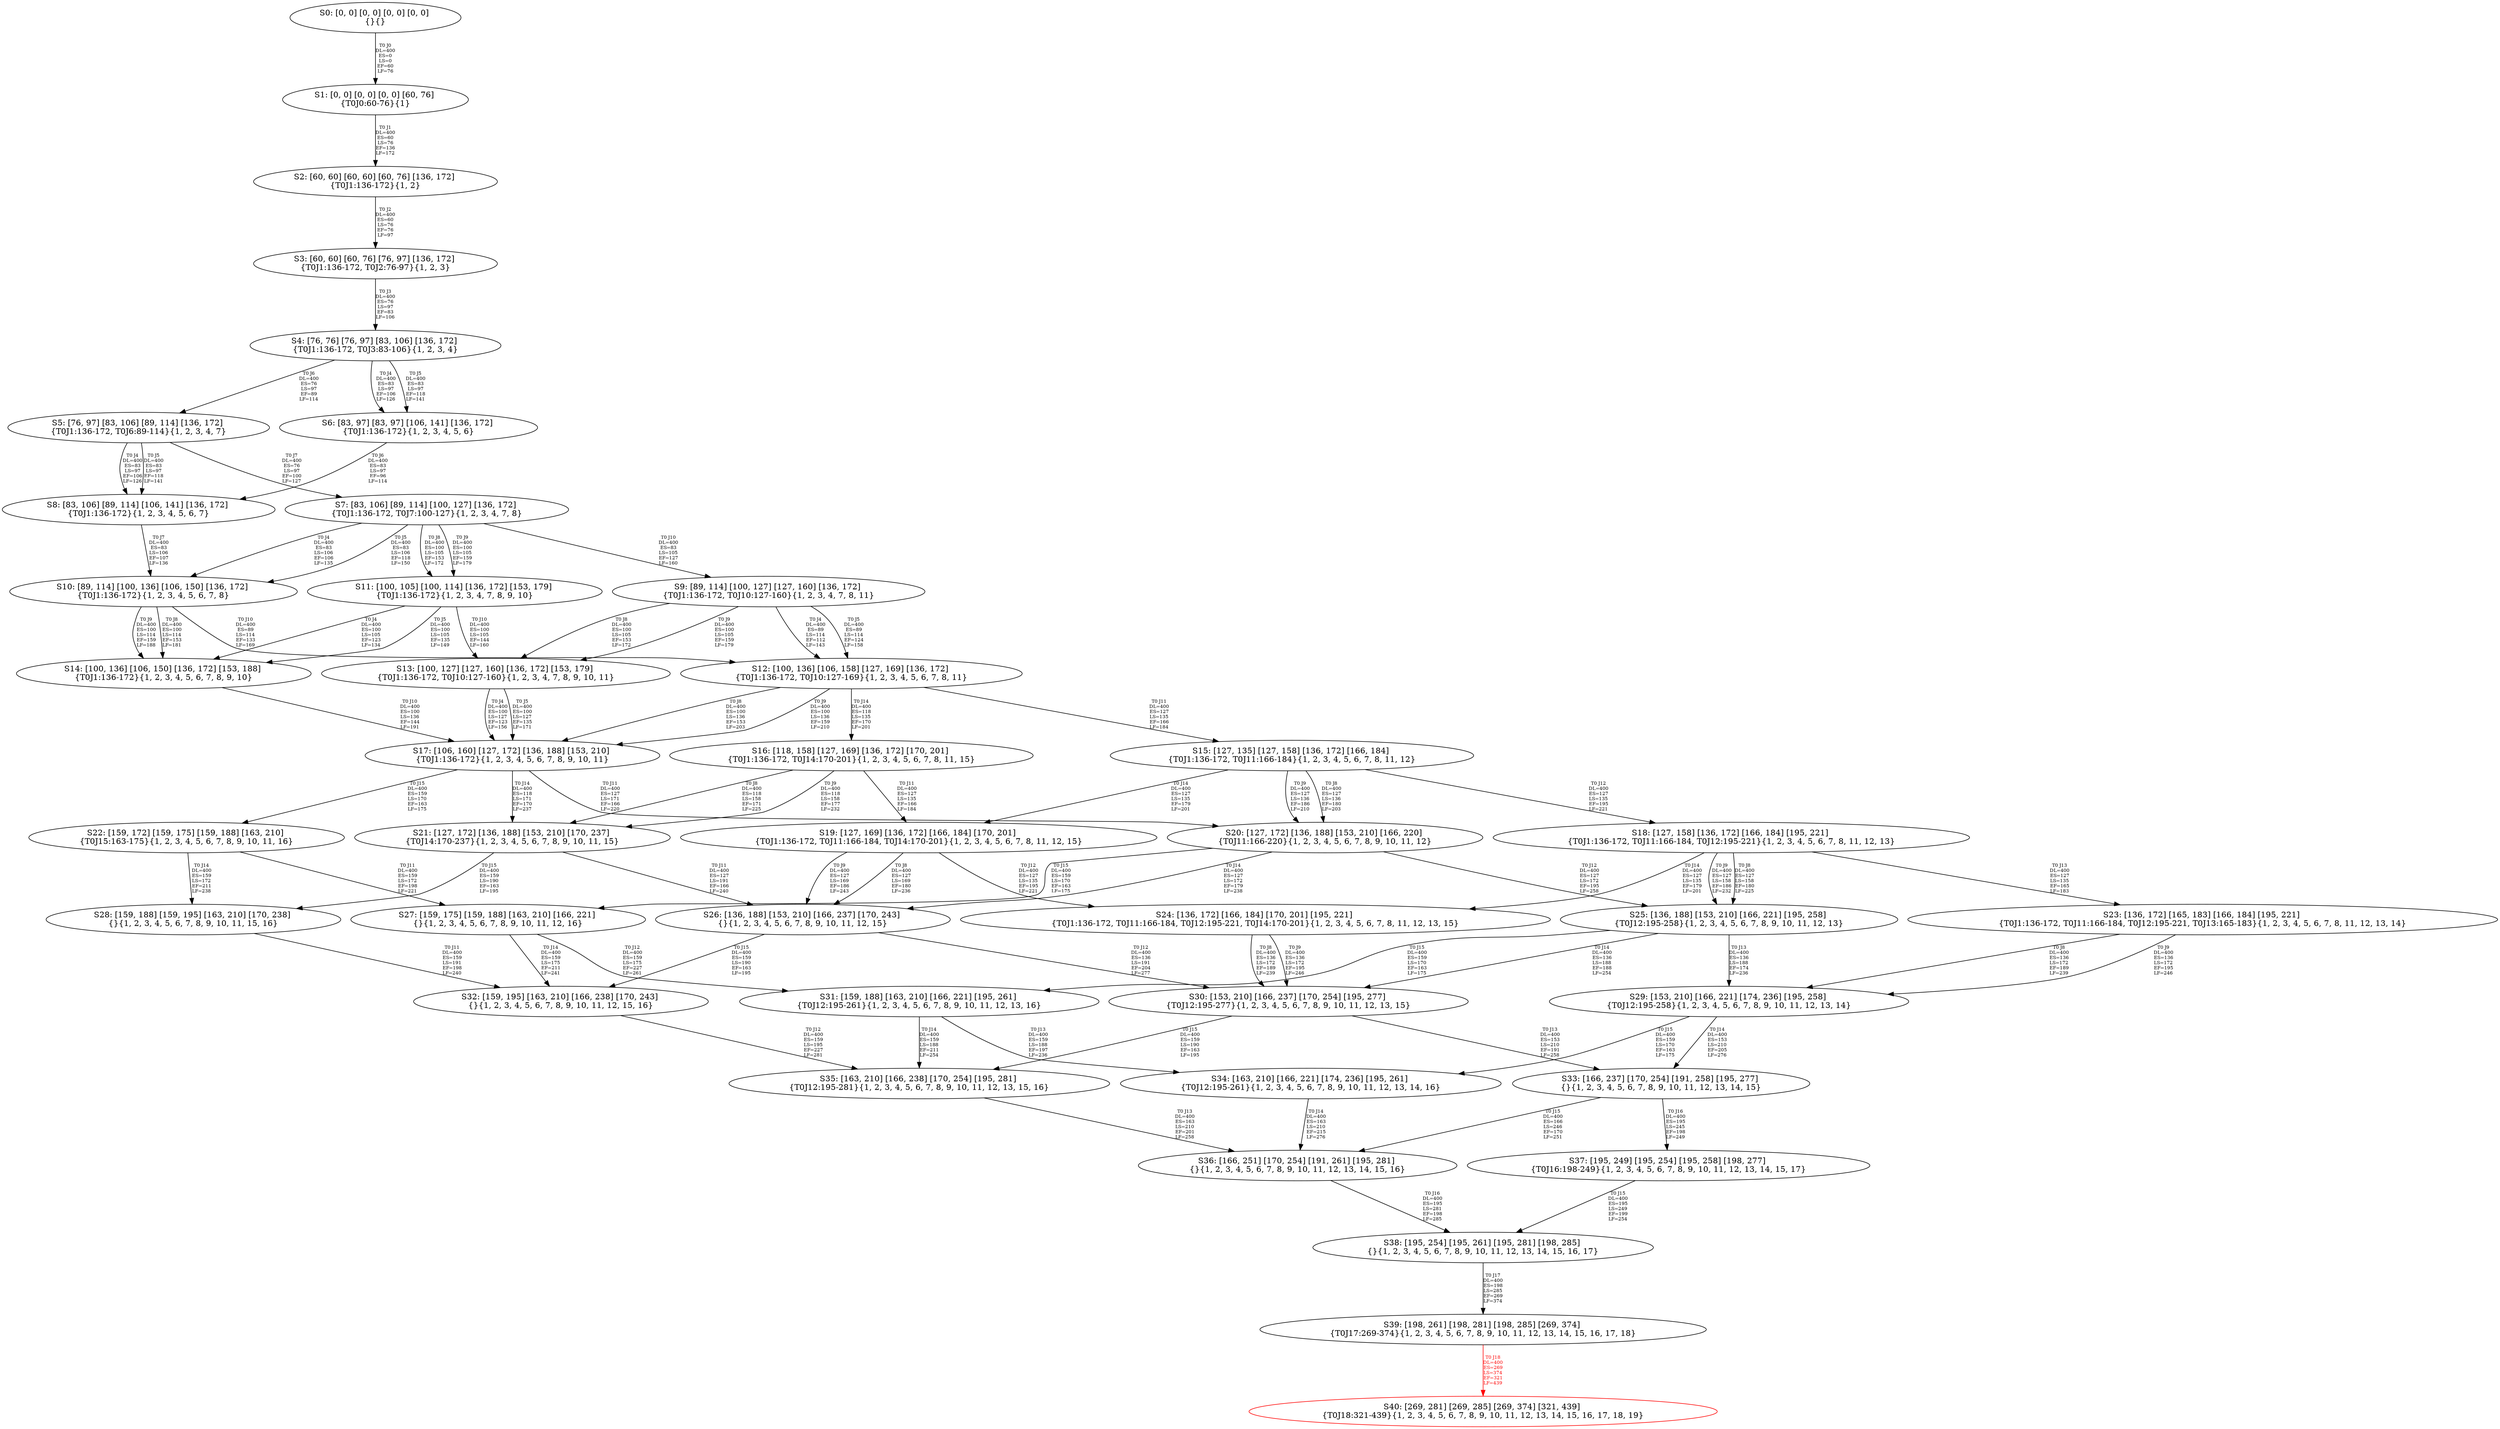 digraph {
	S0[label="S0: [0, 0] [0, 0] [0, 0] [0, 0] \n{}{}"];
	S1[label="S1: [0, 0] [0, 0] [0, 0] [60, 76] \n{T0J0:60-76}{1}"];
	S2[label="S2: [60, 60] [60, 60] [60, 76] [136, 172] \n{T0J1:136-172}{1, 2}"];
	S3[label="S3: [60, 60] [60, 76] [76, 97] [136, 172] \n{T0J1:136-172, T0J2:76-97}{1, 2, 3}"];
	S4[label="S4: [76, 76] [76, 97] [83, 106] [136, 172] \n{T0J1:136-172, T0J3:83-106}{1, 2, 3, 4}"];
	S5[label="S5: [76, 97] [83, 106] [89, 114] [136, 172] \n{T0J1:136-172, T0J6:89-114}{1, 2, 3, 4, 7}"];
	S6[label="S6: [83, 97] [83, 97] [106, 141] [136, 172] \n{T0J1:136-172}{1, 2, 3, 4, 5, 6}"];
	S7[label="S7: [83, 106] [89, 114] [100, 127] [136, 172] \n{T0J1:136-172, T0J7:100-127}{1, 2, 3, 4, 7, 8}"];
	S8[label="S8: [83, 106] [89, 114] [106, 141] [136, 172] \n{T0J1:136-172}{1, 2, 3, 4, 5, 6, 7}"];
	S9[label="S9: [89, 114] [100, 127] [127, 160] [136, 172] \n{T0J1:136-172, T0J10:127-160}{1, 2, 3, 4, 7, 8, 11}"];
	S10[label="S10: [89, 114] [100, 136] [106, 150] [136, 172] \n{T0J1:136-172}{1, 2, 3, 4, 5, 6, 7, 8}"];
	S11[label="S11: [100, 105] [100, 114] [136, 172] [153, 179] \n{T0J1:136-172}{1, 2, 3, 4, 7, 8, 9, 10}"];
	S12[label="S12: [100, 136] [106, 158] [127, 169] [136, 172] \n{T0J1:136-172, T0J10:127-169}{1, 2, 3, 4, 5, 6, 7, 8, 11}"];
	S13[label="S13: [100, 127] [127, 160] [136, 172] [153, 179] \n{T0J1:136-172, T0J10:127-160}{1, 2, 3, 4, 7, 8, 9, 10, 11}"];
	S14[label="S14: [100, 136] [106, 150] [136, 172] [153, 188] \n{T0J1:136-172}{1, 2, 3, 4, 5, 6, 7, 8, 9, 10}"];
	S15[label="S15: [127, 135] [127, 158] [136, 172] [166, 184] \n{T0J1:136-172, T0J11:166-184}{1, 2, 3, 4, 5, 6, 7, 8, 11, 12}"];
	S16[label="S16: [118, 158] [127, 169] [136, 172] [170, 201] \n{T0J1:136-172, T0J14:170-201}{1, 2, 3, 4, 5, 6, 7, 8, 11, 15}"];
	S17[label="S17: [106, 160] [127, 172] [136, 188] [153, 210] \n{T0J1:136-172}{1, 2, 3, 4, 5, 6, 7, 8, 9, 10, 11}"];
	S18[label="S18: [127, 158] [136, 172] [166, 184] [195, 221] \n{T0J1:136-172, T0J11:166-184, T0J12:195-221}{1, 2, 3, 4, 5, 6, 7, 8, 11, 12, 13}"];
	S19[label="S19: [127, 169] [136, 172] [166, 184] [170, 201] \n{T0J1:136-172, T0J11:166-184, T0J14:170-201}{1, 2, 3, 4, 5, 6, 7, 8, 11, 12, 15}"];
	S20[label="S20: [127, 172] [136, 188] [153, 210] [166, 220] \n{T0J11:166-220}{1, 2, 3, 4, 5, 6, 7, 8, 9, 10, 11, 12}"];
	S21[label="S21: [127, 172] [136, 188] [153, 210] [170, 237] \n{T0J14:170-237}{1, 2, 3, 4, 5, 6, 7, 8, 9, 10, 11, 15}"];
	S22[label="S22: [159, 172] [159, 175] [159, 188] [163, 210] \n{T0J15:163-175}{1, 2, 3, 4, 5, 6, 7, 8, 9, 10, 11, 16}"];
	S23[label="S23: [136, 172] [165, 183] [166, 184] [195, 221] \n{T0J1:136-172, T0J11:166-184, T0J12:195-221, T0J13:165-183}{1, 2, 3, 4, 5, 6, 7, 8, 11, 12, 13, 14}"];
	S24[label="S24: [136, 172] [166, 184] [170, 201] [195, 221] \n{T0J1:136-172, T0J11:166-184, T0J12:195-221, T0J14:170-201}{1, 2, 3, 4, 5, 6, 7, 8, 11, 12, 13, 15}"];
	S25[label="S25: [136, 188] [153, 210] [166, 221] [195, 258] \n{T0J12:195-258}{1, 2, 3, 4, 5, 6, 7, 8, 9, 10, 11, 12, 13}"];
	S26[label="S26: [136, 188] [153, 210] [166, 237] [170, 243] \n{}{1, 2, 3, 4, 5, 6, 7, 8, 9, 10, 11, 12, 15}"];
	S27[label="S27: [159, 175] [159, 188] [163, 210] [166, 221] \n{}{1, 2, 3, 4, 5, 6, 7, 8, 9, 10, 11, 12, 16}"];
	S28[label="S28: [159, 188] [159, 195] [163, 210] [170, 238] \n{}{1, 2, 3, 4, 5, 6, 7, 8, 9, 10, 11, 15, 16}"];
	S29[label="S29: [153, 210] [166, 221] [174, 236] [195, 258] \n{T0J12:195-258}{1, 2, 3, 4, 5, 6, 7, 8, 9, 10, 11, 12, 13, 14}"];
	S30[label="S30: [153, 210] [166, 237] [170, 254] [195, 277] \n{T0J12:195-277}{1, 2, 3, 4, 5, 6, 7, 8, 9, 10, 11, 12, 13, 15}"];
	S31[label="S31: [159, 188] [163, 210] [166, 221] [195, 261] \n{T0J12:195-261}{1, 2, 3, 4, 5, 6, 7, 8, 9, 10, 11, 12, 13, 16}"];
	S32[label="S32: [159, 195] [163, 210] [166, 238] [170, 243] \n{}{1, 2, 3, 4, 5, 6, 7, 8, 9, 10, 11, 12, 15, 16}"];
	S33[label="S33: [166, 237] [170, 254] [191, 258] [195, 277] \n{}{1, 2, 3, 4, 5, 6, 7, 8, 9, 10, 11, 12, 13, 14, 15}"];
	S34[label="S34: [163, 210] [166, 221] [174, 236] [195, 261] \n{T0J12:195-261}{1, 2, 3, 4, 5, 6, 7, 8, 9, 10, 11, 12, 13, 14, 16}"];
	S35[label="S35: [163, 210] [166, 238] [170, 254] [195, 281] \n{T0J12:195-281}{1, 2, 3, 4, 5, 6, 7, 8, 9, 10, 11, 12, 13, 15, 16}"];
	S36[label="S36: [166, 251] [170, 254] [191, 261] [195, 281] \n{}{1, 2, 3, 4, 5, 6, 7, 8, 9, 10, 11, 12, 13, 14, 15, 16}"];
	S37[label="S37: [195, 249] [195, 254] [195, 258] [198, 277] \n{T0J16:198-249}{1, 2, 3, 4, 5, 6, 7, 8, 9, 10, 11, 12, 13, 14, 15, 17}"];
	S38[label="S38: [195, 254] [195, 261] [195, 281] [198, 285] \n{}{1, 2, 3, 4, 5, 6, 7, 8, 9, 10, 11, 12, 13, 14, 15, 16, 17}"];
	S39[label="S39: [198, 261] [198, 281] [198, 285] [269, 374] \n{T0J17:269-374}{1, 2, 3, 4, 5, 6, 7, 8, 9, 10, 11, 12, 13, 14, 15, 16, 17, 18}"];
	S40[label="S40: [269, 281] [269, 285] [269, 374] [321, 439] \n{T0J18:321-439}{1, 2, 3, 4, 5, 6, 7, 8, 9, 10, 11, 12, 13, 14, 15, 16, 17, 18, 19}"];
	S0 -> S1[label="T0 J0\nDL=400\nES=0\nLS=0\nEF=60\nLF=76",fontsize=8];
	S1 -> S2[label="T0 J1\nDL=400\nES=60\nLS=76\nEF=136\nLF=172",fontsize=8];
	S2 -> S3[label="T0 J2\nDL=400\nES=60\nLS=76\nEF=76\nLF=97",fontsize=8];
	S3 -> S4[label="T0 J3\nDL=400\nES=76\nLS=97\nEF=83\nLF=106",fontsize=8];
	S4 -> S6[label="T0 J4\nDL=400\nES=83\nLS=97\nEF=106\nLF=126",fontsize=8];
	S4 -> S6[label="T0 J5\nDL=400\nES=83\nLS=97\nEF=118\nLF=141",fontsize=8];
	S4 -> S5[label="T0 J6\nDL=400\nES=76\nLS=97\nEF=89\nLF=114",fontsize=8];
	S5 -> S8[label="T0 J4\nDL=400\nES=83\nLS=97\nEF=106\nLF=126",fontsize=8];
	S5 -> S8[label="T0 J5\nDL=400\nES=83\nLS=97\nEF=118\nLF=141",fontsize=8];
	S5 -> S7[label="T0 J7\nDL=400\nES=76\nLS=97\nEF=100\nLF=127",fontsize=8];
	S6 -> S8[label="T0 J6\nDL=400\nES=83\nLS=97\nEF=96\nLF=114",fontsize=8];
	S7 -> S10[label="T0 J4\nDL=400\nES=83\nLS=106\nEF=106\nLF=135",fontsize=8];
	S7 -> S10[label="T0 J5\nDL=400\nES=83\nLS=106\nEF=118\nLF=150",fontsize=8];
	S7 -> S11[label="T0 J8\nDL=400\nES=100\nLS=105\nEF=153\nLF=172",fontsize=8];
	S7 -> S11[label="T0 J9\nDL=400\nES=100\nLS=105\nEF=159\nLF=179",fontsize=8];
	S7 -> S9[label="T0 J10\nDL=400\nES=83\nLS=105\nEF=127\nLF=160",fontsize=8];
	S8 -> S10[label="T0 J7\nDL=400\nES=83\nLS=106\nEF=107\nLF=136",fontsize=8];
	S9 -> S12[label="T0 J4\nDL=400\nES=89\nLS=114\nEF=112\nLF=143",fontsize=8];
	S9 -> S12[label="T0 J5\nDL=400\nES=89\nLS=114\nEF=124\nLF=158",fontsize=8];
	S9 -> S13[label="T0 J8\nDL=400\nES=100\nLS=105\nEF=153\nLF=172",fontsize=8];
	S9 -> S13[label="T0 J9\nDL=400\nES=100\nLS=105\nEF=159\nLF=179",fontsize=8];
	S10 -> S14[label="T0 J8\nDL=400\nES=100\nLS=114\nEF=153\nLF=181",fontsize=8];
	S10 -> S14[label="T0 J9\nDL=400\nES=100\nLS=114\nEF=159\nLF=188",fontsize=8];
	S10 -> S12[label="T0 J10\nDL=400\nES=89\nLS=114\nEF=133\nLF=169",fontsize=8];
	S11 -> S14[label="T0 J4\nDL=400\nES=100\nLS=105\nEF=123\nLF=134",fontsize=8];
	S11 -> S14[label="T0 J5\nDL=400\nES=100\nLS=105\nEF=135\nLF=149",fontsize=8];
	S11 -> S13[label="T0 J10\nDL=400\nES=100\nLS=105\nEF=144\nLF=160",fontsize=8];
	S12 -> S17[label="T0 J8\nDL=400\nES=100\nLS=136\nEF=153\nLF=203",fontsize=8];
	S12 -> S17[label="T0 J9\nDL=400\nES=100\nLS=136\nEF=159\nLF=210",fontsize=8];
	S12 -> S15[label="T0 J11\nDL=400\nES=127\nLS=135\nEF=166\nLF=184",fontsize=8];
	S12 -> S16[label="T0 J14\nDL=400\nES=118\nLS=135\nEF=170\nLF=201",fontsize=8];
	S13 -> S17[label="T0 J4\nDL=400\nES=100\nLS=127\nEF=123\nLF=156",fontsize=8];
	S13 -> S17[label="T0 J5\nDL=400\nES=100\nLS=127\nEF=135\nLF=171",fontsize=8];
	S14 -> S17[label="T0 J10\nDL=400\nES=100\nLS=136\nEF=144\nLF=191",fontsize=8];
	S15 -> S20[label="T0 J8\nDL=400\nES=127\nLS=136\nEF=180\nLF=203",fontsize=8];
	S15 -> S20[label="T0 J9\nDL=400\nES=127\nLS=136\nEF=186\nLF=210",fontsize=8];
	S15 -> S18[label="T0 J12\nDL=400\nES=127\nLS=135\nEF=195\nLF=221",fontsize=8];
	S15 -> S19[label="T0 J14\nDL=400\nES=127\nLS=135\nEF=179\nLF=201",fontsize=8];
	S16 -> S21[label="T0 J8\nDL=400\nES=118\nLS=158\nEF=171\nLF=225",fontsize=8];
	S16 -> S21[label="T0 J9\nDL=400\nES=118\nLS=158\nEF=177\nLF=232",fontsize=8];
	S16 -> S19[label="T0 J11\nDL=400\nES=127\nLS=135\nEF=166\nLF=184",fontsize=8];
	S17 -> S20[label="T0 J11\nDL=400\nES=127\nLS=171\nEF=166\nLF=220",fontsize=8];
	S17 -> S21[label="T0 J14\nDL=400\nES=118\nLS=171\nEF=170\nLF=237",fontsize=8];
	S17 -> S22[label="T0 J15\nDL=400\nES=159\nLS=170\nEF=163\nLF=175",fontsize=8];
	S18 -> S25[label="T0 J8\nDL=400\nES=127\nLS=158\nEF=180\nLF=225",fontsize=8];
	S18 -> S25[label="T0 J9\nDL=400\nES=127\nLS=158\nEF=186\nLF=232",fontsize=8];
	S18 -> S23[label="T0 J13\nDL=400\nES=127\nLS=135\nEF=165\nLF=183",fontsize=8];
	S18 -> S24[label="T0 J14\nDL=400\nES=127\nLS=135\nEF=179\nLF=201",fontsize=8];
	S19 -> S26[label="T0 J8\nDL=400\nES=127\nLS=169\nEF=180\nLF=236",fontsize=8];
	S19 -> S26[label="T0 J9\nDL=400\nES=127\nLS=169\nEF=186\nLF=243",fontsize=8];
	S19 -> S24[label="T0 J12\nDL=400\nES=127\nLS=135\nEF=195\nLF=221",fontsize=8];
	S20 -> S25[label="T0 J12\nDL=400\nES=127\nLS=172\nEF=195\nLF=258",fontsize=8];
	S20 -> S26[label="T0 J14\nDL=400\nES=127\nLS=172\nEF=179\nLF=238",fontsize=8];
	S20 -> S27[label="T0 J15\nDL=400\nES=159\nLS=170\nEF=163\nLF=175",fontsize=8];
	S21 -> S26[label="T0 J11\nDL=400\nES=127\nLS=191\nEF=166\nLF=240",fontsize=8];
	S21 -> S28[label="T0 J15\nDL=400\nES=159\nLS=190\nEF=163\nLF=195",fontsize=8];
	S22 -> S27[label="T0 J11\nDL=400\nES=159\nLS=172\nEF=198\nLF=221",fontsize=8];
	S22 -> S28[label="T0 J14\nDL=400\nES=159\nLS=172\nEF=211\nLF=238",fontsize=8];
	S23 -> S29[label="T0 J8\nDL=400\nES=136\nLS=172\nEF=189\nLF=239",fontsize=8];
	S23 -> S29[label="T0 J9\nDL=400\nES=136\nLS=172\nEF=195\nLF=246",fontsize=8];
	S24 -> S30[label="T0 J8\nDL=400\nES=136\nLS=172\nEF=189\nLF=239",fontsize=8];
	S24 -> S30[label="T0 J9\nDL=400\nES=136\nLS=172\nEF=195\nLF=246",fontsize=8];
	S25 -> S29[label="T0 J13\nDL=400\nES=136\nLS=188\nEF=174\nLF=236",fontsize=8];
	S25 -> S30[label="T0 J14\nDL=400\nES=136\nLS=188\nEF=188\nLF=254",fontsize=8];
	S25 -> S31[label="T0 J15\nDL=400\nES=159\nLS=170\nEF=163\nLF=175",fontsize=8];
	S26 -> S30[label="T0 J12\nDL=400\nES=136\nLS=191\nEF=204\nLF=277",fontsize=8];
	S26 -> S32[label="T0 J15\nDL=400\nES=159\nLS=190\nEF=163\nLF=195",fontsize=8];
	S27 -> S31[label="T0 J12\nDL=400\nES=159\nLS=175\nEF=227\nLF=261",fontsize=8];
	S27 -> S32[label="T0 J14\nDL=400\nES=159\nLS=175\nEF=211\nLF=241",fontsize=8];
	S28 -> S32[label="T0 J11\nDL=400\nES=159\nLS=191\nEF=198\nLF=240",fontsize=8];
	S29 -> S33[label="T0 J14\nDL=400\nES=153\nLS=210\nEF=205\nLF=276",fontsize=8];
	S29 -> S34[label="T0 J15\nDL=400\nES=159\nLS=170\nEF=163\nLF=175",fontsize=8];
	S30 -> S33[label="T0 J13\nDL=400\nES=153\nLS=210\nEF=191\nLF=258",fontsize=8];
	S30 -> S35[label="T0 J15\nDL=400\nES=159\nLS=190\nEF=163\nLF=195",fontsize=8];
	S31 -> S34[label="T0 J13\nDL=400\nES=159\nLS=188\nEF=197\nLF=236",fontsize=8];
	S31 -> S35[label="T0 J14\nDL=400\nES=159\nLS=188\nEF=211\nLF=254",fontsize=8];
	S32 -> S35[label="T0 J12\nDL=400\nES=159\nLS=195\nEF=227\nLF=281",fontsize=8];
	S33 -> S36[label="T0 J15\nDL=400\nES=166\nLS=246\nEF=170\nLF=251",fontsize=8];
	S33 -> S37[label="T0 J16\nDL=400\nES=195\nLS=245\nEF=198\nLF=249",fontsize=8];
	S34 -> S36[label="T0 J14\nDL=400\nES=163\nLS=210\nEF=215\nLF=276",fontsize=8];
	S35 -> S36[label="T0 J13\nDL=400\nES=163\nLS=210\nEF=201\nLF=258",fontsize=8];
	S36 -> S38[label="T0 J16\nDL=400\nES=195\nLS=281\nEF=198\nLF=285",fontsize=8];
	S37 -> S38[label="T0 J15\nDL=400\nES=195\nLS=249\nEF=199\nLF=254",fontsize=8];
	S38 -> S39[label="T0 J17\nDL=400\nES=198\nLS=285\nEF=269\nLF=374",fontsize=8];
	S39 -> S40[label="T0 J18\nDL=400\nES=269\nLS=374\nEF=321\nLF=439",color=Red,fontcolor=Red,fontsize=8];
S40[color=Red];
}
